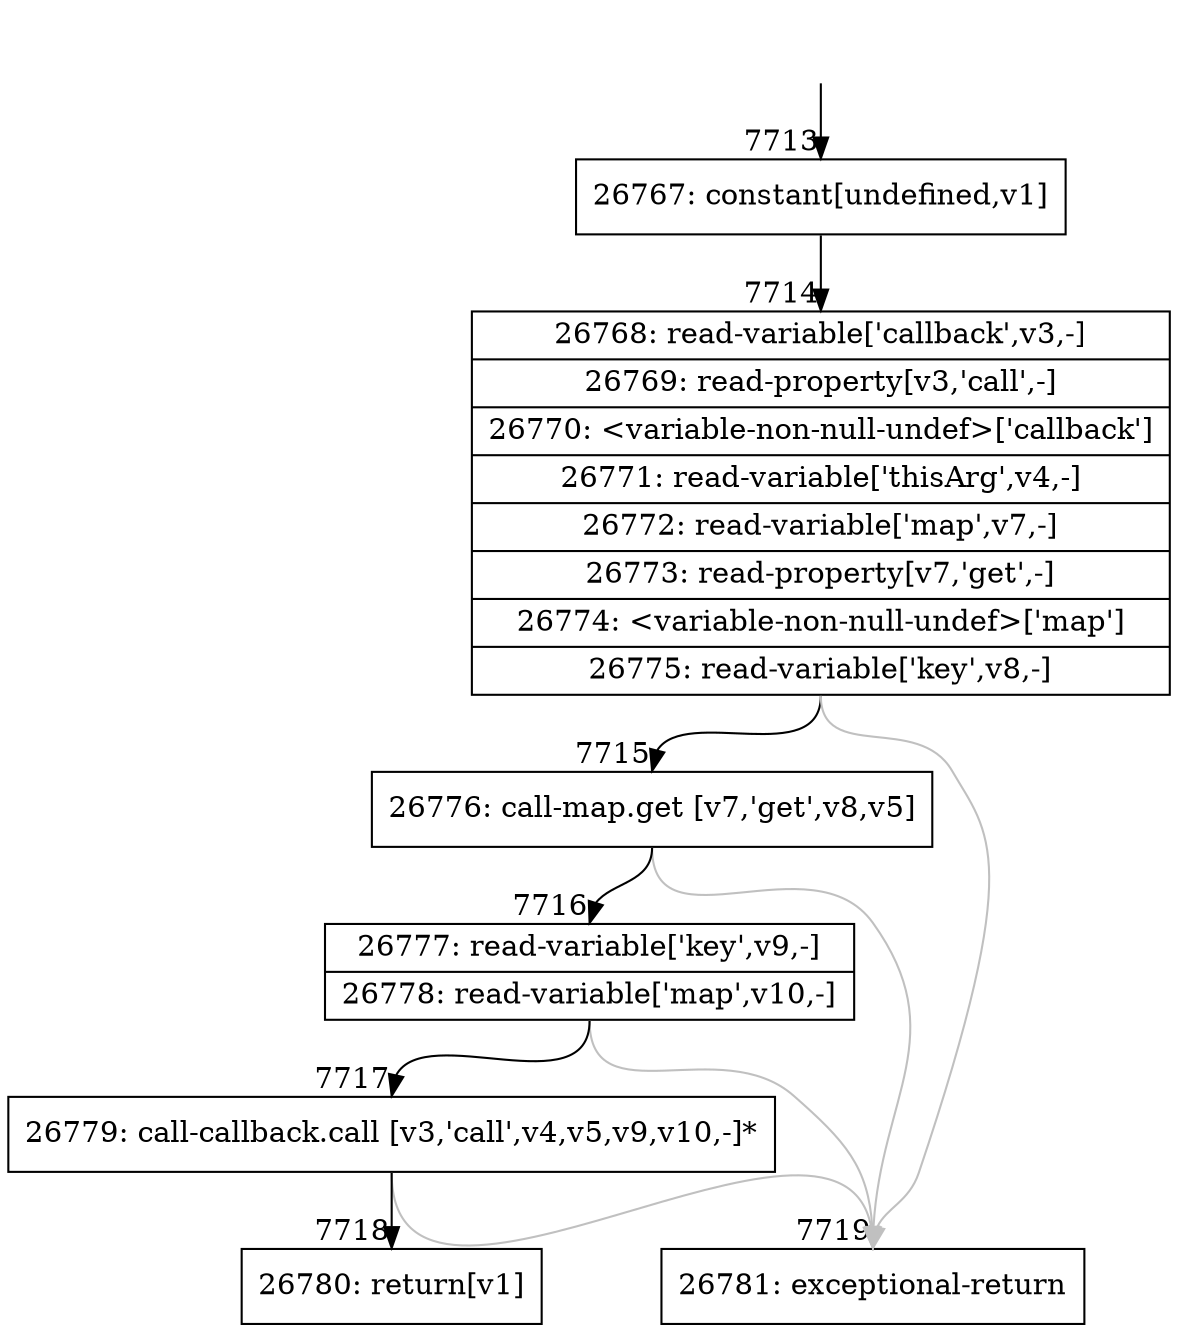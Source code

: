 digraph {
rankdir="TD"
BB_entry652[shape=none,label=""];
BB_entry652 -> BB7713 [tailport=s, headport=n, headlabel="    7713"]
BB7713 [shape=record label="{26767: constant[undefined,v1]}" ] 
BB7713 -> BB7714 [tailport=s, headport=n, headlabel="      7714"]
BB7714 [shape=record label="{26768: read-variable['callback',v3,-]|26769: read-property[v3,'call',-]|26770: \<variable-non-null-undef\>['callback']|26771: read-variable['thisArg',v4,-]|26772: read-variable['map',v7,-]|26773: read-property[v7,'get',-]|26774: \<variable-non-null-undef\>['map']|26775: read-variable['key',v8,-]}" ] 
BB7714 -> BB7715 [tailport=s, headport=n, headlabel="      7715"]
BB7714 -> BB7719 [tailport=s, headport=n, color=gray, headlabel="      7719"]
BB7715 [shape=record label="{26776: call-map.get [v7,'get',v8,v5]}" ] 
BB7715 -> BB7716 [tailport=s, headport=n, headlabel="      7716"]
BB7715 -> BB7719 [tailport=s, headport=n, color=gray]
BB7716 [shape=record label="{26777: read-variable['key',v9,-]|26778: read-variable['map',v10,-]}" ] 
BB7716 -> BB7717 [tailport=s, headport=n, headlabel="      7717"]
BB7716 -> BB7719 [tailport=s, headport=n, color=gray]
BB7717 [shape=record label="{26779: call-callback.call [v3,'call',v4,v5,v9,v10,-]*}" ] 
BB7717 -> BB7718 [tailport=s, headport=n, headlabel="      7718"]
BB7717 -> BB7719 [tailport=s, headport=n, color=gray]
BB7718 [shape=record label="{26780: return[v1]}" ] 
BB7719 [shape=record label="{26781: exceptional-return}" ] 
//#$~ 14276
}
